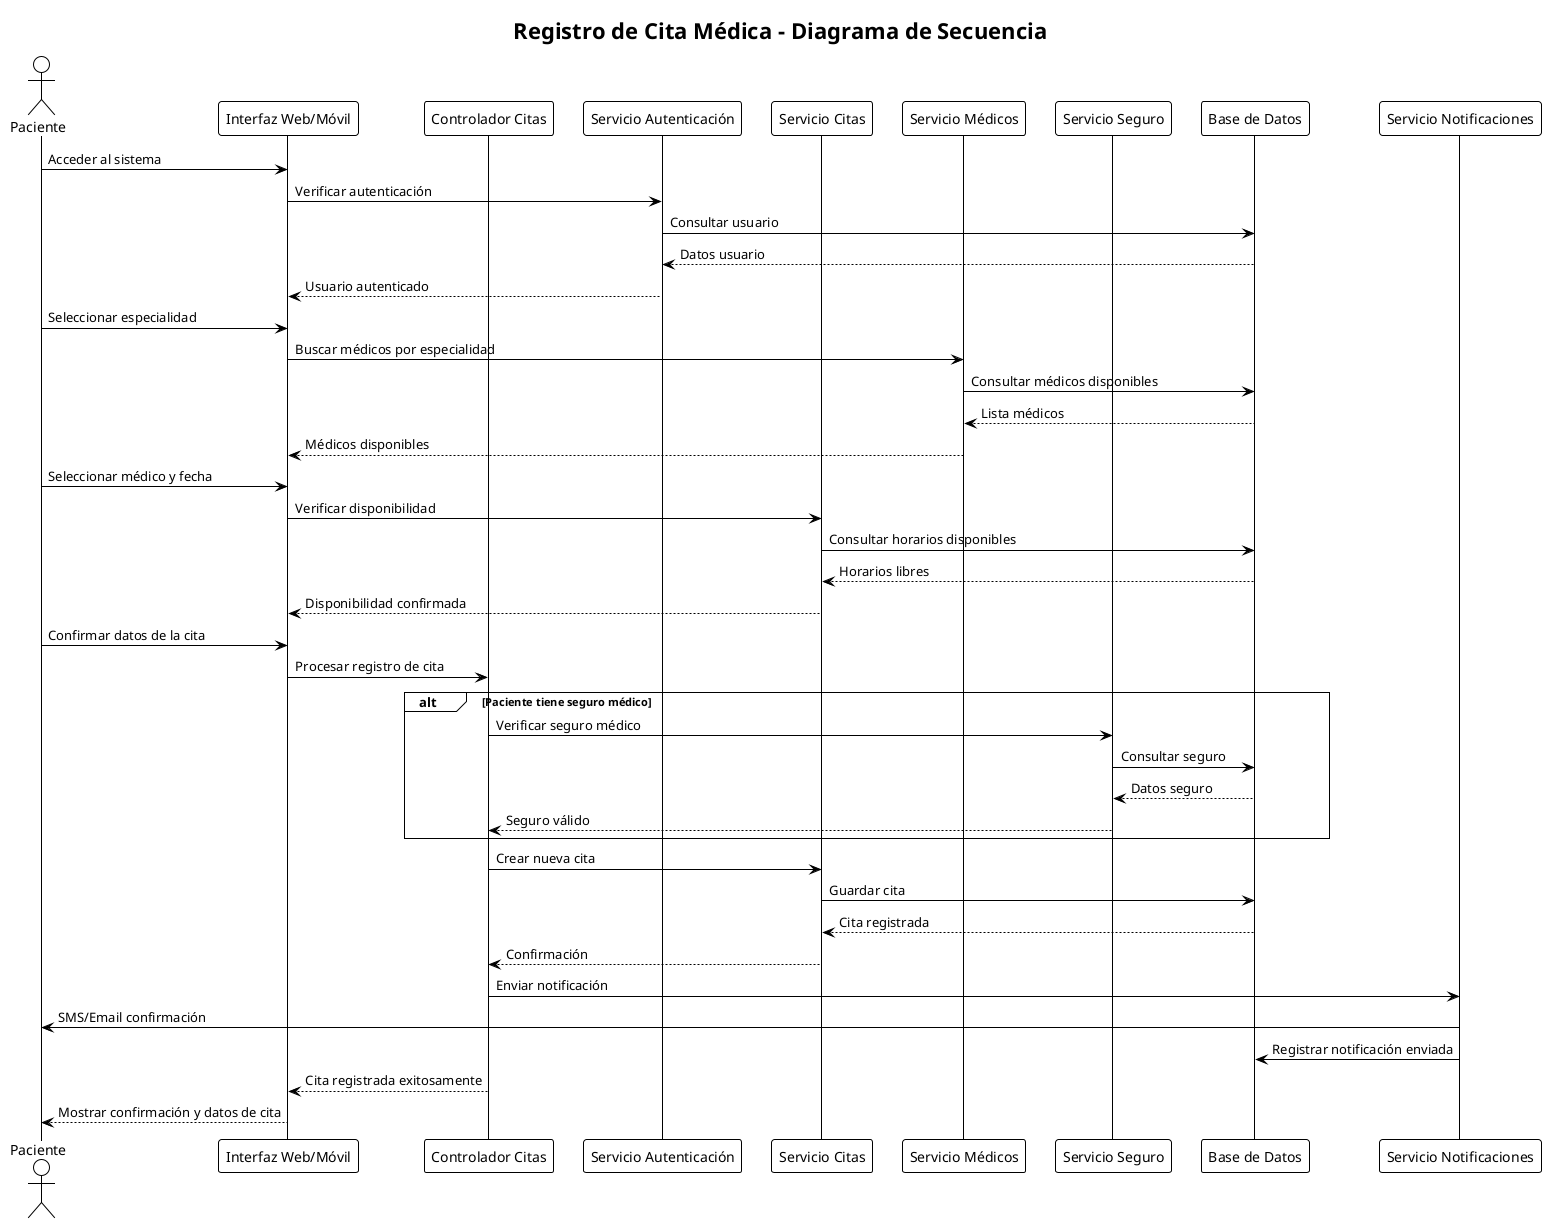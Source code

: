 @startuml secuencia_registro_cita
!theme plain
title Registro de Cita Médica - Diagrama de Secuencia

actor "Paciente" as P
participant "Interfaz Web/Móvil" as UI
participant "Controlador Citas" as CC
participant "Servicio Autenticación" as SA
participant "Servicio Citas" as SC
participant "Servicio Médicos" as SM
participant "Servicio Seguro" as SS
participant "Base de Datos" as BD
participant "Servicio Notificaciones" as SN

P -> UI: Acceder al sistema
UI -> SA: Verificar autenticación
SA -> BD: Consultar usuario
BD --> SA: Datos usuario
SA --> UI: Usuario autenticado

P -> UI: Seleccionar especialidad
UI -> SM: Buscar médicos por especialidad
SM -> BD: Consultar médicos disponibles
BD --> SM: Lista médicos
SM --> UI: Médicos disponibles

P -> UI: Seleccionar médico y fecha
UI -> SC: Verificar disponibilidad
SC -> BD: Consultar horarios disponibles
BD --> SC: Horarios libres
SC --> UI: Disponibilidad confirmada

P -> UI: Confirmar datos de la cita
UI -> CC: Procesar registro de cita

alt Paciente tiene seguro médico
    CC -> SS: Verificar seguro médico
    SS -> BD: Consultar seguro
    BD --> SS: Datos seguro
    SS --> CC: Seguro válido
end

CC -> SC: Crear nueva cita
SC -> BD: Guardar cita
BD --> SC: Cita registrada
SC --> CC: Confirmación

CC -> SN: Enviar notificación
SN -> P: SMS/Email confirmación
SN -> BD: Registrar notificación enviada

CC --> UI: Cita registrada exitosamente
UI --> P: Mostrar confirmación y datos de cita

@enduml
